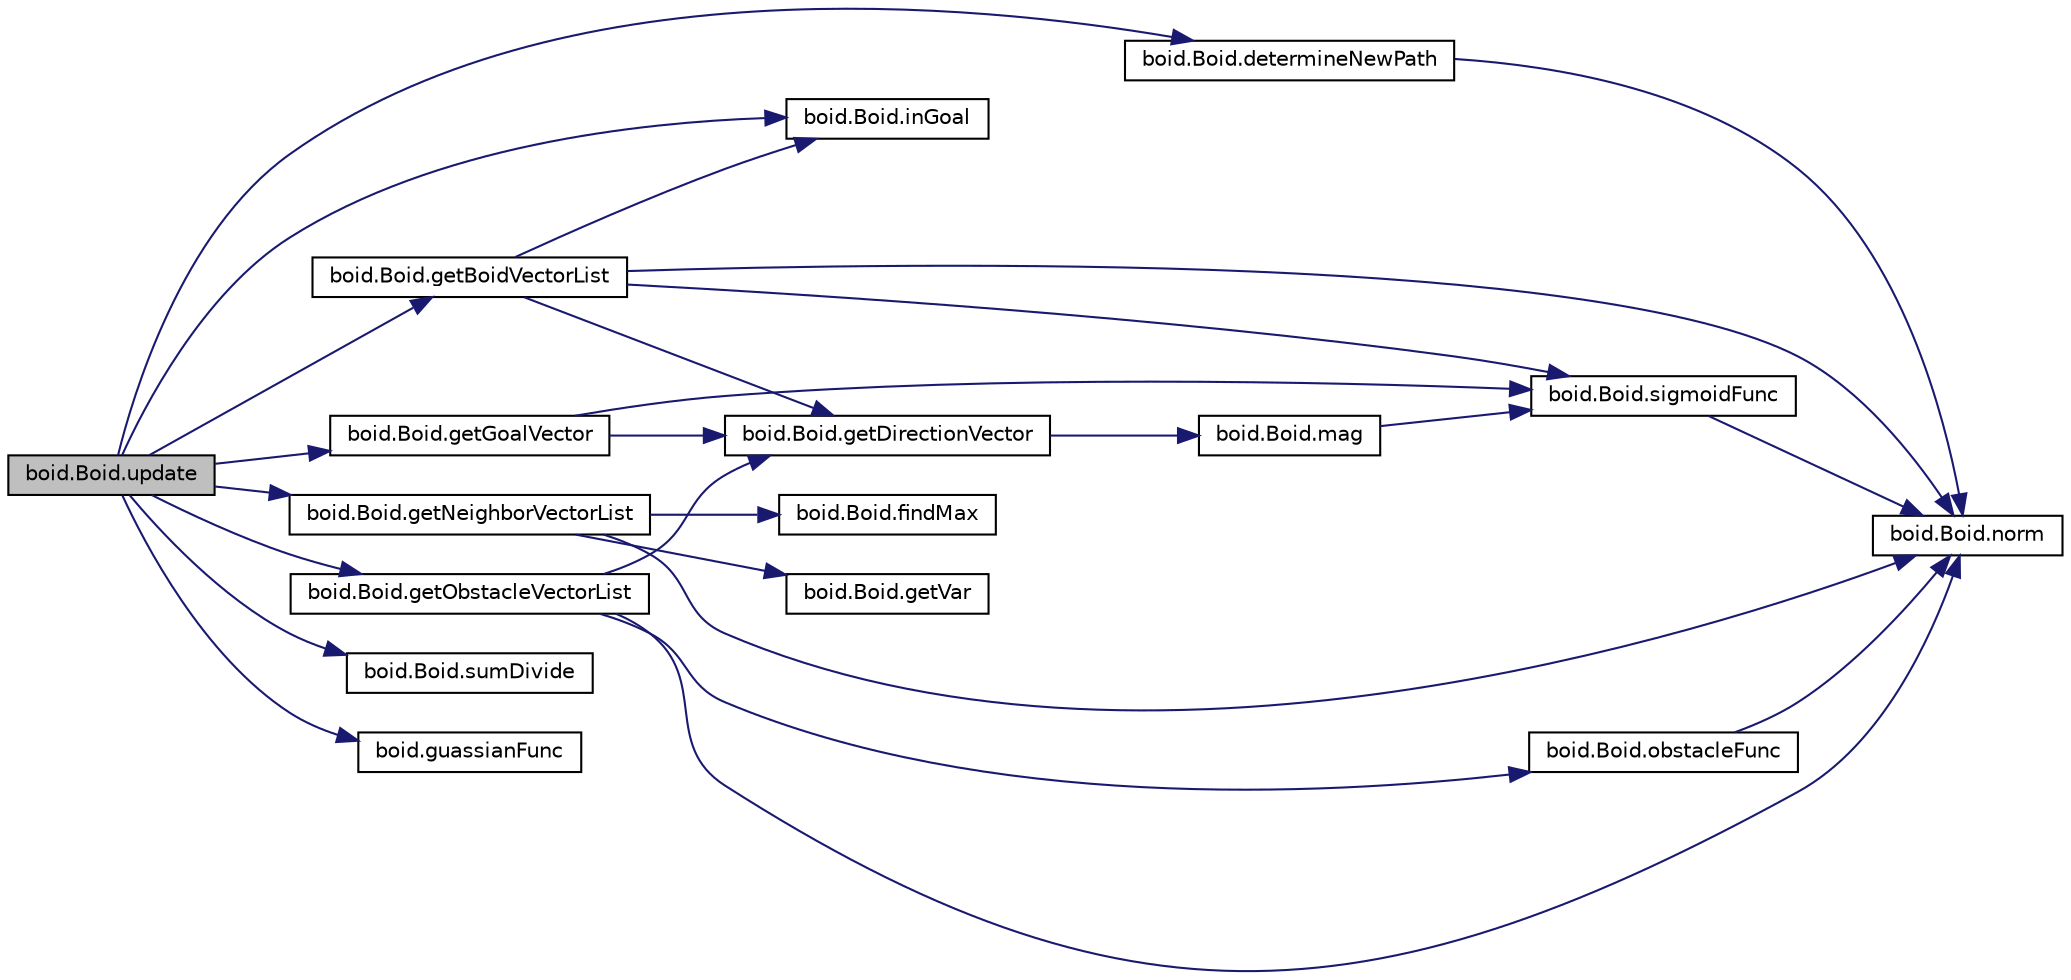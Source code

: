 digraph "boid.Boid.update"
{
  edge [fontname="Helvetica",fontsize="10",labelfontname="Helvetica",labelfontsize="10"];
  node [fontname="Helvetica",fontsize="10",shape=record];
  rankdir="LR";
  Node1 [label="boid.Boid.update",height=0.2,width=0.4,color="black", fillcolor="grey75", style="filled" fontcolor="black"];
  Node1 -> Node2 [color="midnightblue",fontsize="10",style="solid",fontname="Helvetica"];
  Node2 [label="boid.Boid.inGoal",height=0.2,width=0.4,color="black", fillcolor="white", style="filled",URL="$classboid_1_1Boid.html#a19392045cdd5e9b46136369028be3c52",tooltip="Checks if a piont is in the current goal. "];
  Node1 -> Node3 [color="midnightblue",fontsize="10",style="solid",fontname="Helvetica"];
  Node3 [label="boid.Boid.determineNewPath",height=0.2,width=0.4,color="black", fillcolor="white", style="filled",URL="$classboid_1_1Boid.html#a47bd5446027d224319a4c71fadc846f2",tooltip="When the boid is stuck, it reweights the roadmap and finds a new suitable path. "];
  Node3 -> Node4 [color="midnightblue",fontsize="10",style="solid",fontname="Helvetica"];
  Node4 [label="boid.Boid.norm",height=0.2,width=0.4,color="black", fillcolor="white", style="filled",URL="$classboid_1_1Boid.html#a576c57d100aa5743d610de30bf1a2b2c",tooltip="Gets the distance between two points. "];
  Node1 -> Node5 [color="midnightblue",fontsize="10",style="solid",fontname="Helvetica"];
  Node5 [label="boid.Boid.getNeighborVectorList",height=0.2,width=0.4,color="black", fillcolor="white", style="filled",URL="$classboid_1_1Boid.html#aa7ef63f7cc5adfdeb565c56f359b07cd",tooltip="Gets the heading vectors of the neighbours. "];
  Node5 -> Node4 [color="midnightblue",fontsize="10",style="solid",fontname="Helvetica"];
  Node5 -> Node6 [color="midnightblue",fontsize="10",style="solid",fontname="Helvetica"];
  Node6 [label="boid.Boid.findMax",height=0.2,width=0.4,color="black", fillcolor="white", style="filled",URL="$classboid_1_1Boid.html#a3467de3698a644a484ff63a3e86f7adc",tooltip="Gets the n maximum values from a list. "];
  Node5 -> Node7 [color="midnightblue",fontsize="10",style="solid",fontname="Helvetica"];
  Node7 [label="boid.Boid.getVar",height=0.2,width=0.4,color="black", fillcolor="white", style="filled",URL="$classboid_1_1Boid.html#ab232028bea08b512bbdaab5be7dfd08f",tooltip="Gets multiple variables from a list with one call. "];
  Node1 -> Node8 [color="midnightblue",fontsize="10",style="solid",fontname="Helvetica"];
  Node8 [label="boid.Boid.getBoidVectorList",height=0.2,width=0.4,color="black", fillcolor="white", style="filled",URL="$classboid_1_1Boid.html#a353fbe920fabe58a43affaf183cfcd03",tooltip="Gets the potential vectors to a boid due to the repulsive boid field. "];
  Node8 -> Node4 [color="midnightblue",fontsize="10",style="solid",fontname="Helvetica"];
  Node8 -> Node2 [color="midnightblue",fontsize="10",style="solid",fontname="Helvetica"];
  Node8 -> Node9 [color="midnightblue",fontsize="10",style="solid",fontname="Helvetica"];
  Node9 [label="boid.Boid.sigmoidFunc",height=0.2,width=0.4,color="black", fillcolor="white", style="filled",URL="$classboid_1_1Boid.html#a492a0ad33a962b15ed94789d59f3b08a",tooltip="Defines a sigmoidal curve used for goal attraction and for boid repulsion. "];
  Node9 -> Node4 [color="midnightblue",fontsize="10",style="solid",fontname="Helvetica"];
  Node8 -> Node10 [color="midnightblue",fontsize="10",style="solid",fontname="Helvetica"];
  Node10 [label="boid.Boid.getDirectionVector",height=0.2,width=0.4,color="black", fillcolor="white", style="filled",URL="$classboid_1_1Boid.html#a8aa203db69671a064a623a88dfc6b3b7",tooltip="Gets a scaled direction vector from an unscaled vector. "];
  Node10 -> Node11 [color="midnightblue",fontsize="10",style="solid",fontname="Helvetica"];
  Node11 [label="boid.Boid.mag",height=0.2,width=0.4,color="black", fillcolor="white", style="filled",URL="$classboid_1_1Boid.html#a5324650d399f5c850ec7b7bda10eeae7",tooltip="Gets the magnitude of a vector. "];
  Node11 -> Node9 [color="midnightblue",fontsize="10",style="solid",fontname="Helvetica"];
  Node1 -> Node12 [color="midnightblue",fontsize="10",style="solid",fontname="Helvetica"];
  Node12 [label="boid.Boid.getObstacleVectorList",height=0.2,width=0.4,color="black", fillcolor="white", style="filled",URL="$classboid_1_1Boid.html#a2c496bdcc16d7db82cc0f730ce3d5264",tooltip="Gets the potential vectors to a boid due to the repulsive obstacle field. "];
  Node12 -> Node4 [color="midnightblue",fontsize="10",style="solid",fontname="Helvetica"];
  Node12 -> Node13 [color="midnightblue",fontsize="10",style="solid",fontname="Helvetica"];
  Node13 [label="boid.Boid.obstacleFunc",height=0.2,width=0.4,color="black", fillcolor="white", style="filled",URL="$classboid_1_1Boid.html#ab330aef12ad0a338a51a7661c736e971",tooltip="Defines the potential between a boid and an obstacle. "];
  Node13 -> Node4 [color="midnightblue",fontsize="10",style="solid",fontname="Helvetica"];
  Node12 -> Node10 [color="midnightblue",fontsize="10",style="solid",fontname="Helvetica"];
  Node1 -> Node14 [color="midnightblue",fontsize="10",style="solid",fontname="Helvetica"];
  Node14 [label="boid.Boid.getGoalVector",height=0.2,width=0.4,color="black", fillcolor="white", style="filled",URL="$classboid_1_1Boid.html#a47c28705553bd3d729212944880161d3",tooltip="Gets the potential vectors to a boid due to the attractive goal field. "];
  Node14 -> Node9 [color="midnightblue",fontsize="10",style="solid",fontname="Helvetica"];
  Node14 -> Node10 [color="midnightblue",fontsize="10",style="solid",fontname="Helvetica"];
  Node1 -> Node15 [color="midnightblue",fontsize="10",style="solid",fontname="Helvetica"];
  Node15 [label="boid.Boid.sumDivide",height=0.2,width=0.4,color="black", fillcolor="white", style="filled",URL="$classboid_1_1Boid.html#a9223cd4c67780cbdbe60a4efb2ee441e",tooltip="Special sort of reduce that sums components in a list of vectors and divides each final component wit..."];
  Node1 -> Node16 [color="midnightblue",fontsize="10",style="solid",fontname="Helvetica"];
  Node16 [label="boid.guassianFunc",height=0.2,width=0.4,color="black", fillcolor="white", style="filled",URL="$namespaceboid.html#a9986e7e6ff357ff3f6ea5f526b99f2a7",tooltip="Gamma function used to give a probability distribution of the flock in order to choose an appropriate..."];
}
